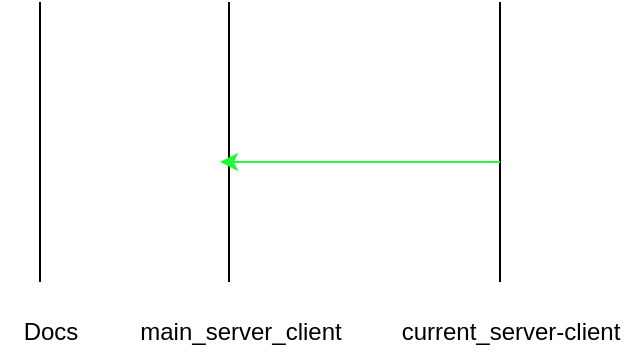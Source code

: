 <mxfile version="24.7.17">
  <diagram name="Страница — 1" id="oKeaY1tWTlYtJ9Xiewwq">
    <mxGraphModel dx="794" dy="422" grid="1" gridSize="10" guides="1" tooltips="1" connect="1" arrows="1" fold="1" page="1" pageScale="1" pageWidth="827" pageHeight="1169" math="0" shadow="0">
      <root>
        <mxCell id="0" />
        <mxCell id="1" parent="0" />
        <mxCell id="HI_NVmjQqXgAQ0gUIyJw-1" value="" style="endArrow=none;html=1;rounded=0;" parent="1" edge="1">
          <mxGeometry width="50" height="50" relative="1" as="geometry">
            <mxPoint x="40" y="180" as="sourcePoint" />
            <mxPoint x="40" y="40" as="targetPoint" />
          </mxGeometry>
        </mxCell>
        <mxCell id="HI_NVmjQqXgAQ0gUIyJw-2" value="" style="endArrow=none;html=1;rounded=0;" parent="1" edge="1">
          <mxGeometry width="50" height="50" relative="1" as="geometry">
            <mxPoint x="134.5" y="180" as="sourcePoint" />
            <mxPoint x="134.5" y="40" as="targetPoint" />
          </mxGeometry>
        </mxCell>
        <mxCell id="HI_NVmjQqXgAQ0gUIyJw-3" value="" style="endArrow=none;html=1;rounded=0;" parent="1" edge="1">
          <mxGeometry width="50" height="50" relative="1" as="geometry">
            <mxPoint x="270" y="180" as="sourcePoint" />
            <mxPoint x="270" y="40" as="targetPoint" />
          </mxGeometry>
        </mxCell>
        <mxCell id="HI_NVmjQqXgAQ0gUIyJw-4" value="Docs" style="text;html=1;align=center;verticalAlign=middle;resizable=0;points=[];autosize=1;strokeColor=none;fillColor=none;" parent="1" vertex="1">
          <mxGeometry x="20" y="190" width="50" height="30" as="geometry" />
        </mxCell>
        <mxCell id="HI_NVmjQqXgAQ0gUIyJw-5" value="current_server-client" style="text;html=1;align=center;verticalAlign=middle;resizable=0;points=[];autosize=1;strokeColor=none;fillColor=none;" parent="1" vertex="1">
          <mxGeometry x="210" y="190" width="130" height="30" as="geometry" />
        </mxCell>
        <mxCell id="HI_NVmjQqXgAQ0gUIyJw-8" value="main_server_client" style="text;html=1;align=center;verticalAlign=middle;resizable=0;points=[];autosize=1;strokeColor=none;fillColor=none;" parent="1" vertex="1">
          <mxGeometry x="80" y="190" width="120" height="30" as="geometry" />
        </mxCell>
        <mxCell id="HI_NVmjQqXgAQ0gUIyJw-9" value="" style="endArrow=classic;html=1;rounded=0;fillColor=#f8cecc;strokeColor=#21FA36;" parent="1" edge="1">
          <mxGeometry width="50" height="50" relative="1" as="geometry">
            <mxPoint x="270" y="120" as="sourcePoint" />
            <mxPoint x="130" y="120" as="targetPoint" />
          </mxGeometry>
        </mxCell>
      </root>
    </mxGraphModel>
  </diagram>
</mxfile>
